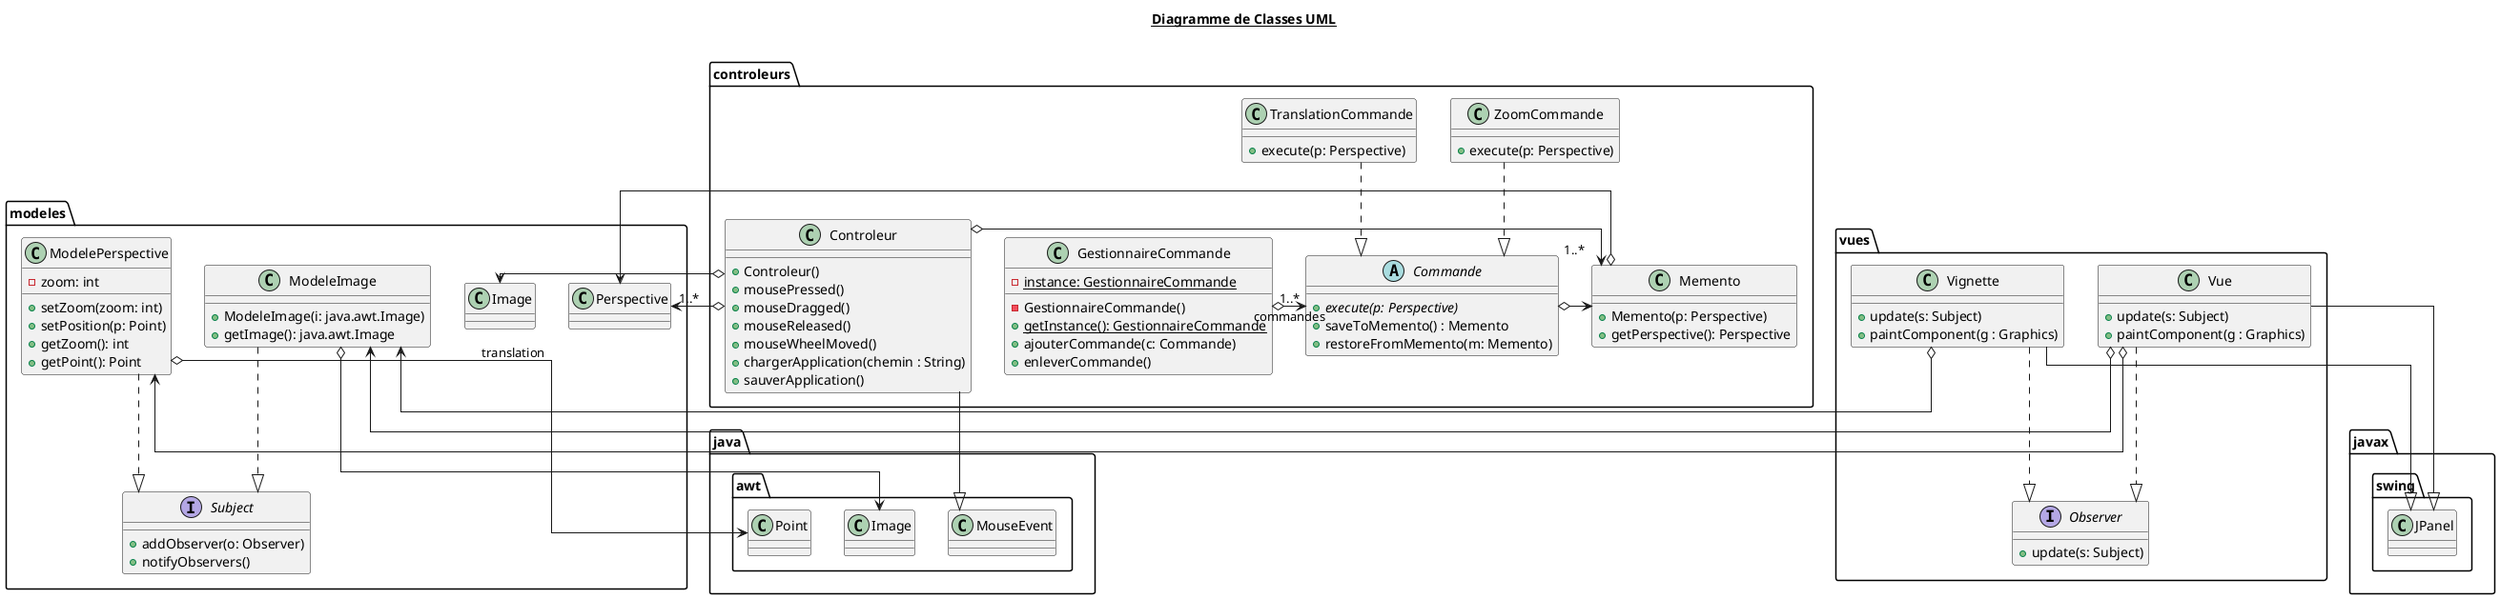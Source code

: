 @startuml

skinparam linetype ortho
title __Diagramme de Classes UML__\n





  namespace modeles {
    class modeles.ModeleImage {
      +ModeleImage(i: java.awt.Image)
      +getImage(): java.awt.Image
    }
  }

  namespace modeles {
      class modeles.ModelePerspective {
          - zoom: int
          +setZoom(zoom: int)
          +setPosition(p: Point)
          +getZoom(): int
          +getPoint(): Point

      }
    }

namespace modeles {
    interface modeles.Subject {
      + addObserver(o: Observer)
      + notifyObservers()
    }
}



namespace java.awt {
  class java.awt.Image {}
  class java.awt.Point{}
  class MouseEvent {}
}

modeles.ModeleImage ..|> modeles.Subject
modeles.ModelePerspective ..|> modeles.Subject
modeles.ModeleImage o-> java.awt.Image
modeles.ModelePerspective o-> java.awt.Point : translation



namespace vues {
  class vues.Vignette {
        + update(s: Subject)
        + paintComponent(g : Graphics)
  }
}

namespace vues {
  class vues.Vue {
        + update(s: Subject)
        + paintComponent(g : Graphics)
  }
}


namespace vues {
    interface Observer {
      + update(s: Subject)
    }
}

namespace javax.swing {
  class JPanel {}
}



vues.Vue o-> modeles.ModeleImage
vues.Vue o-> modeles.ModelePerspective
vues.Vignette o-> modeles.ModeleImage
vues.Vue ..|> vues.Observer
vues.Vignette ..|> vues.Observer
vues.Vue --|> javax.swing.JPanel
vues.Vignette --|> javax.swing.JPanel



namespace controleurs {
  class Controleur {
    + Controleur()
    + mousePressed()
    + mouseDragged()
    + mouseReleased()
    + mouseWheelMoved()
    + chargerApplication(chemin : String)
    + sauverApplication()
  }

  abstract Commande {
    {abstract} + execute(p: Perspective)
        + saveToMemento() : Memento
        + restoreFromMemento(m: Memento)
   }

   class  Memento {
    +Memento(p: Perspective)
    +getPerspective(): Perspective
   }

   class ZoomCommande {
+ execute(p: Perspective)
  }
  class TranslationCommande {
  + execute(p: Perspective)
  }

  class GestionnaireCommande {
    {static} - instance: GestionnaireCommande
    - GestionnaireCommande()
    {static} + getInstance(): GestionnaireCommande
    + ajouterCommande(c: Commande)
    + enleverCommande()

  }

}

controleurs.ZoomCommande ..|> controleurs.Commande
controleurs.TranslationCommande ..|> controleurs.Commande
controleurs.GestionnaireCommande "1..*" o->  controleurs.Commande : commandes
controleurs.Commande o-> controleurs.Memento
controleurs.Memento o-> modeles.Perspective
controleurs.Controleur --|> java.awt.MouseEvent
controleurs.Controleur o-> "1..*" modeles.Perspective
controleurs.Controleur o-> modeles.Image
controleurs.Controleur o-> "1..*" controleurs.Memento


@enduml